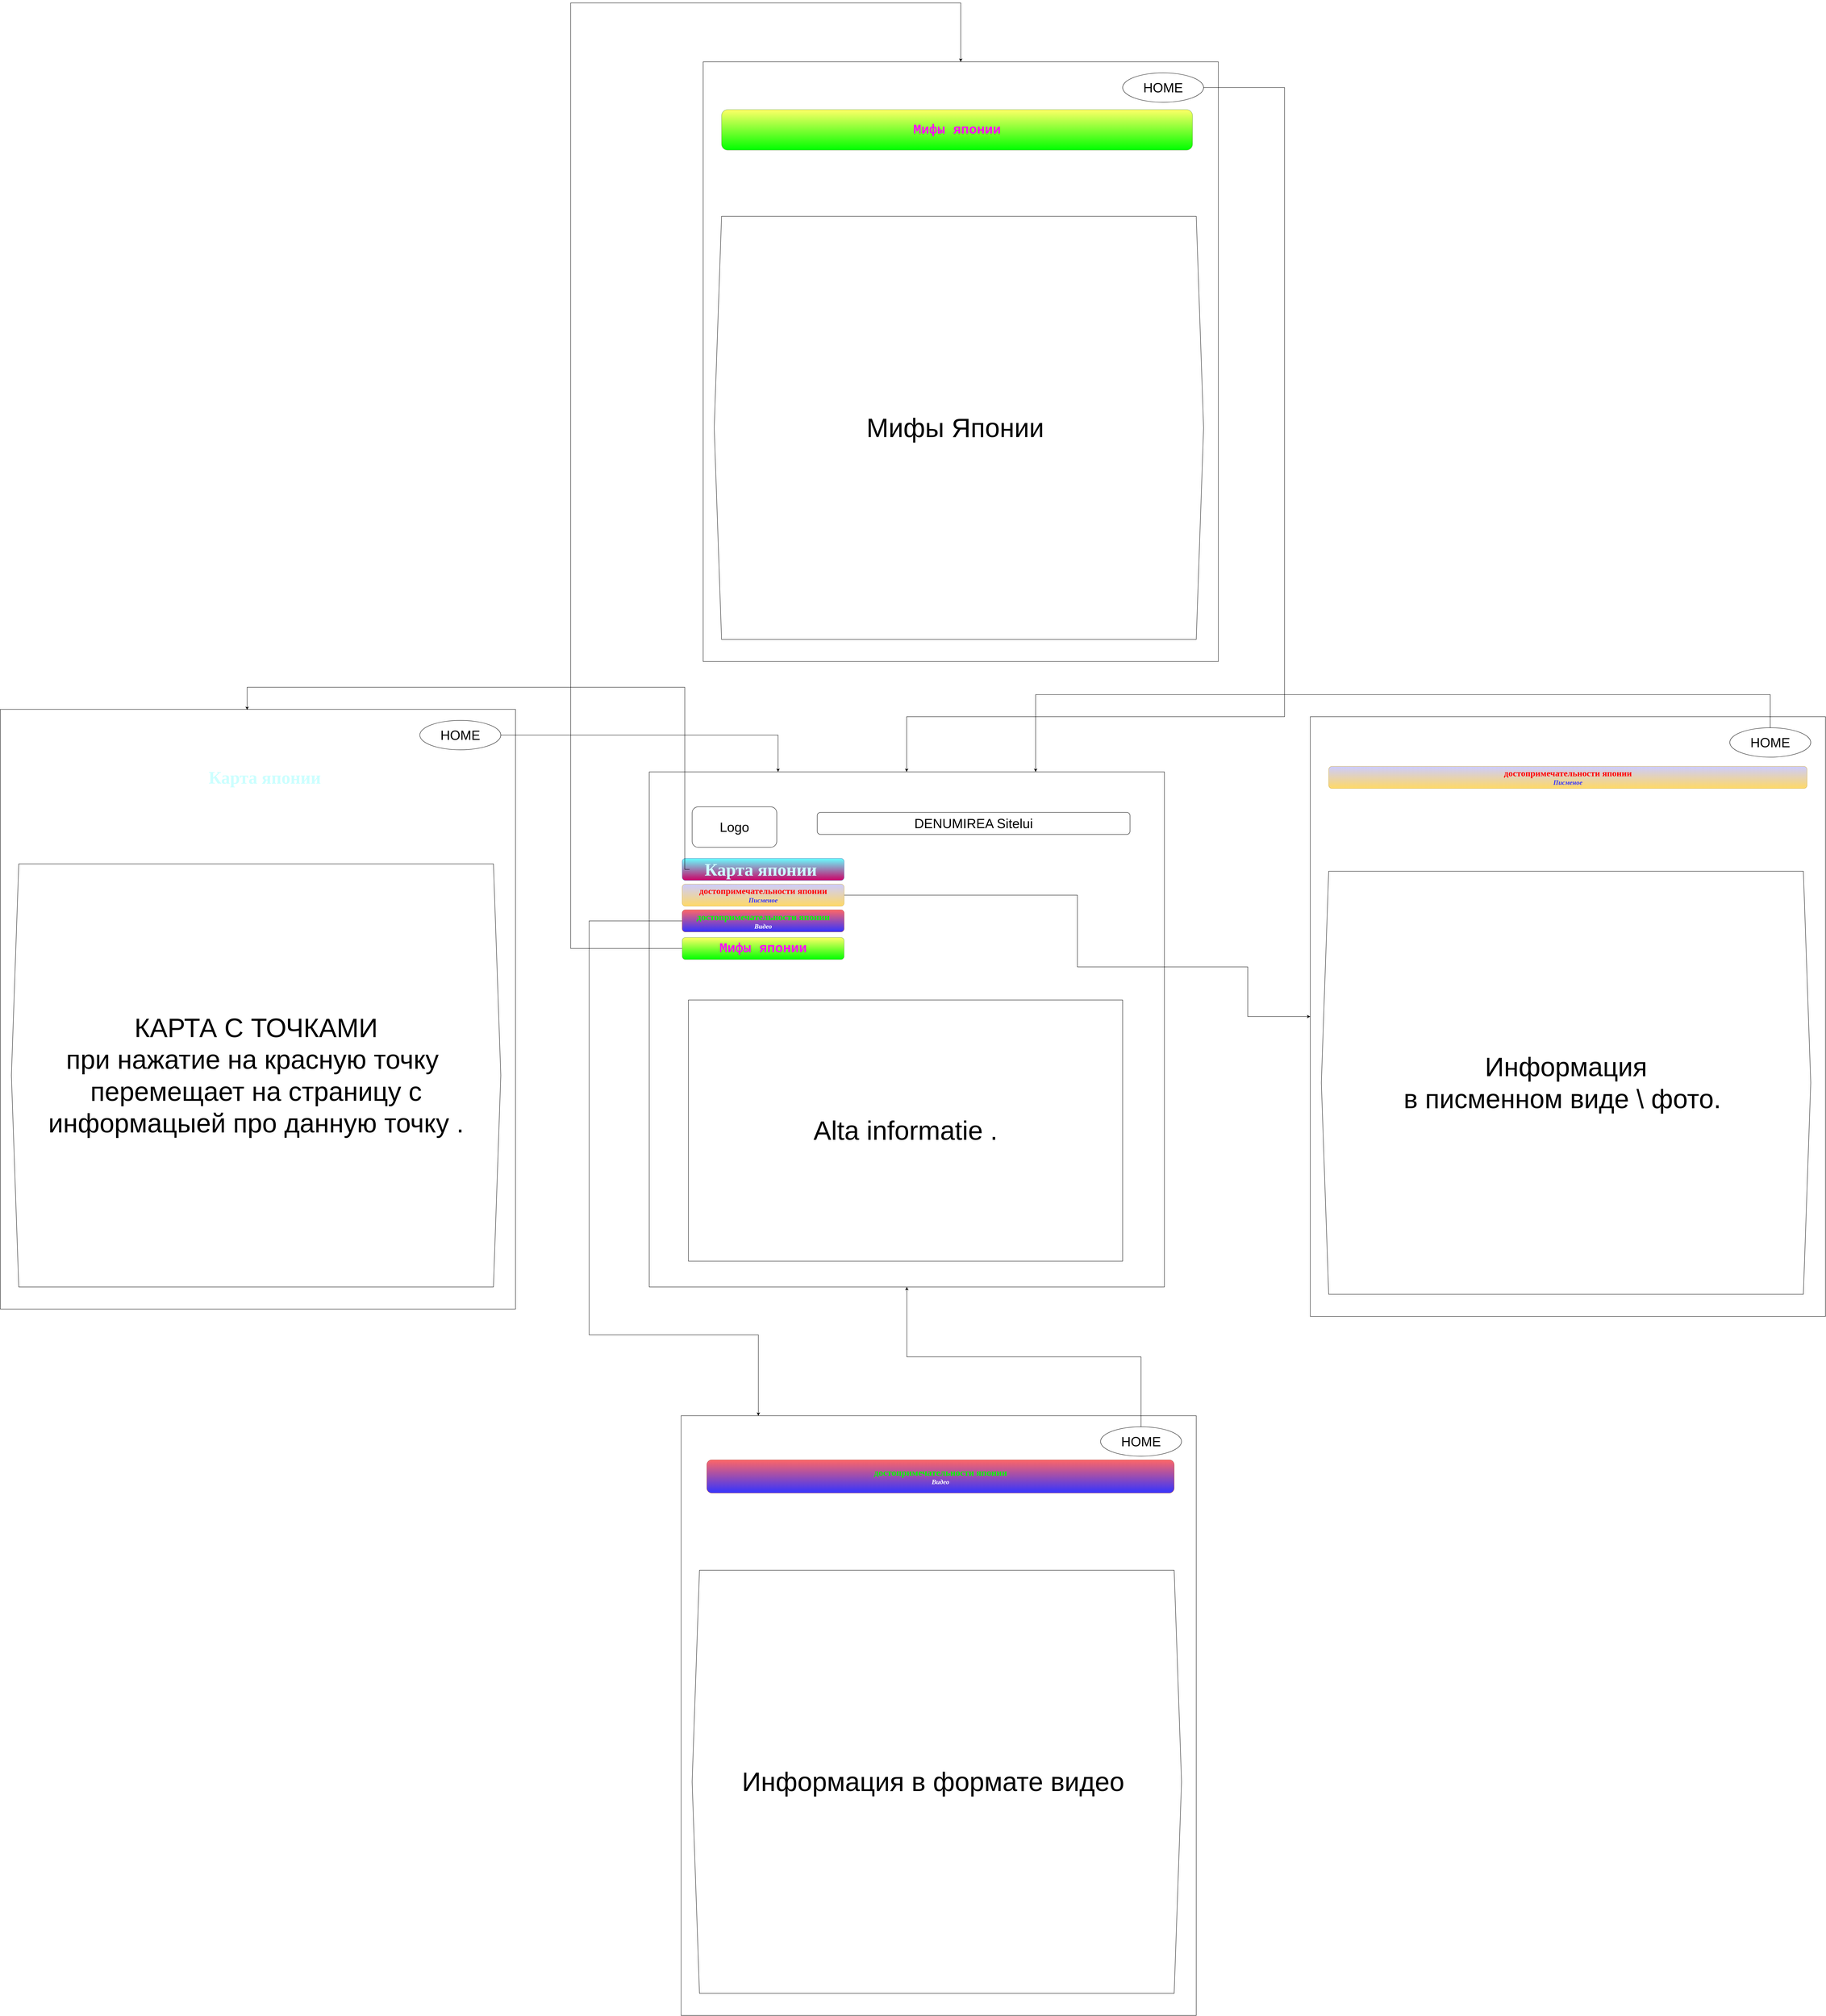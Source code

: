<mxfile version="13.7.5" type="google"><diagram id="OL8X1nYDvVbnHH5sWkyR" name="Page-1"><mxGraphModel dx="17310" dy="11486" grid="1" gridSize="10" guides="1" tooltips="1" connect="1" arrows="1" fold="1" page="1" pageScale="1" pageWidth="827" pageHeight="583" math="0" shadow="0"><root><mxCell id="0"/><mxCell id="1" parent="0"/><mxCell id="11Wl5jw9euh-ZXsRo3ES-25" value="" style="whiteSpace=wrap;html=1;aspect=fixed;fontFamily=Comic Sans MS;" parent="1" vertex="1"><mxGeometry x="-286.5" y="-270" width="1400" height="1400" as="geometry"/></mxCell><mxCell id="bb17SsOR4xtj4O9ezdji-38" style="edgeStyle=orthogonalEdgeStyle;rounded=0;orthogonalLoop=1;jettySize=auto;html=1;exitX=0;exitY=0.5;exitDx=0;exitDy=0;entryX=0.5;entryY=0;entryDx=0;entryDy=0;" parent="1" source="11Wl5jw9euh-ZXsRo3ES-6" target="bb17SsOR4xtj4O9ezdji-14" edge="1"><mxGeometry relative="1" as="geometry"><mxPoint x="-350" y="-2291.429" as="targetPoint"/><Array as="points"><mxPoint x="-500" y="210"/><mxPoint x="-500" y="-2360"/><mxPoint x="560" y="-2360"/></Array></mxGeometry></mxCell><mxCell id="11Wl5jw9euh-ZXsRo3ES-6" value="&lt;h1&gt;&lt;font face=&quot;Courier New&quot; color=&quot;#ff00ff&quot; style=&quot;font-size: 36px&quot;&gt;&lt;font style=&quot;vertical-align: inherit&quot;&gt;&lt;font style=&quot;vertical-align: inherit&quot;&gt;Мифы японии&lt;/font&gt;&lt;/font&gt;&lt;/font&gt;&lt;/h1&gt;" style="rounded=1;whiteSpace=wrap;html=1;strokeColor=#82b366;gradientColor=#00FF00;fillColor=#FFFF66;" parent="1" vertex="1"><mxGeometry x="-197" y="180" width="440" height="60" as="geometry"/></mxCell><mxCell id="bb17SsOR4xtj4O9ezdji-37" style="edgeStyle=orthogonalEdgeStyle;rounded=0;orthogonalLoop=1;jettySize=auto;html=1;exitX=0;exitY=0.5;exitDx=0;exitDy=0;" parent="1" source="11Wl5jw9euh-ZXsRo3ES-7" target="bb17SsOR4xtj4O9ezdji-18" edge="1"><mxGeometry relative="1" as="geometry"><mxPoint x="-400" y="1320" as="targetPoint"/><Array as="points"><mxPoint x="-450" y="135"/><mxPoint x="-450" y="1260"/><mxPoint x="10" y="1260"/></Array></mxGeometry></mxCell><mxCell id="11Wl5jw9euh-ZXsRo3ES-7" value="&lt;b&gt;&lt;font face=&quot;Lucida Console&quot; style=&quot;font-size: 25px&quot; color=&quot;#00ff00&quot;&gt;&lt;font style=&quot;vertical-align: inherit&quot;&gt;&lt;font style=&quot;vertical-align: inherit&quot;&gt;достопримечательности японии &lt;/font&gt;&lt;/font&gt;&lt;/font&gt;&lt;/b&gt;&lt;br&gt;&lt;i&gt;&lt;b&gt;&lt;font face=&quot;Times New Roman&quot; style=&quot;font-size: 18px&quot; color=&quot;#ffffff&quot;&gt;&lt;font style=&quot;vertical-align: inherit&quot;&gt;&lt;font style=&quot;vertical-align: inherit&quot;&gt;Видео&lt;/font&gt;&lt;/font&gt;&lt;/font&gt;&lt;/b&gt;&lt;/i&gt;" style="rounded=1;whiteSpace=wrap;html=1;strokeColor=#b85450;fillColor=#FF6666;gradientColor=#3333FF;" parent="1" vertex="1"><mxGeometry x="-197" y="105" width="440" height="60" as="geometry"/></mxCell><mxCell id="bb17SsOR4xtj4O9ezdji-36" style="edgeStyle=orthogonalEdgeStyle;rounded=0;orthogonalLoop=1;jettySize=auto;html=1;exitX=1;exitY=0.5;exitDx=0;exitDy=0;entryX=0;entryY=0.5;entryDx=0;entryDy=0;" parent="1" source="11Wl5jw9euh-ZXsRo3ES-8" target="bb17SsOR4xtj4O9ezdji-10" edge="1"><mxGeometry relative="1" as="geometry"><Array as="points"><mxPoint x="877" y="65"/><mxPoint x="877" y="260"/><mxPoint x="1340" y="260"/><mxPoint x="1340" y="395"/></Array></mxGeometry></mxCell><mxCell id="11Wl5jw9euh-ZXsRo3ES-8" value="&lt;h2&gt;&lt;font style=&quot;font-size: 24px&quot;&gt;&lt;font color=&quot;#ff0000&quot;&gt;&lt;font face=&quot;Lucida Console&quot;&gt;&lt;font style=&quot;vertical-align: inherit&quot;&gt;&lt;font style=&quot;vertical-align: inherit&quot;&gt;достопримечательности японии&lt;/font&gt;&lt;/font&gt;&lt;/font&gt;&lt;br&gt;&lt;/font&gt;&lt;/font&gt;&lt;i&gt;&lt;font style=&quot;font-size: 18px&quot; color=&quot;#3333ff&quot; face=&quot;Times New Roman&quot;&gt;&lt;font style=&quot;vertical-align: inherit&quot;&gt;&lt;font style=&quot;vertical-align: inherit&quot;&gt; Писменое&lt;/font&gt;&lt;/font&gt;&lt;/font&gt;&lt;/i&gt;&lt;/h2&gt;" style="rounded=1;whiteSpace=wrap;html=1;gradientColor=#ffd966;strokeColor=#d6b656;fillColor=#CCCCFF;" parent="1" vertex="1"><mxGeometry x="-197" y="35" width="440" height="60" as="geometry"/></mxCell><mxCell id="11Wl5jw9euh-ZXsRo3ES-9" value="" style="rounded=1;whiteSpace=wrap;html=1;strokeColor=#6c8ebf;fillColor=#66FFFF;gradientColor=#CC0066;" parent="1" vertex="1"><mxGeometry x="-197" y="-35" width="440" height="60" as="geometry"/></mxCell><mxCell id="11Wl5jw9euh-ZXsRo3ES-16" value="&lt;b&gt;&lt;font style=&quot;font-size: 48px&quot;&gt;Карта японии&lt;/font&gt;&lt;/b&gt;&amp;nbsp;" style="text;html=1;align=center;verticalAlign=middle;whiteSpace=wrap;rounded=0;fillColor=none;fontFamily=Comic Sans MS;fontColor=#CCFFFF;" parent="1" vertex="1"><mxGeometry x="-177" y="-25" width="390" height="40" as="geometry"/></mxCell><mxCell id="bb17SsOR4xtj4O9ezdji-1" value="&lt;span style=&quot;font-size: 72px&quot;&gt;Alta informatie .&lt;/span&gt;" style="rounded=0;whiteSpace=wrap;html=1;" parent="1" vertex="1"><mxGeometry x="-180" y="350" width="1180" height="710" as="geometry"/></mxCell><mxCell id="bb17SsOR4xtj4O9ezdji-2" value="&lt;font style=&quot;font-size: 36px&quot;&gt;Logo&lt;/font&gt;" style="rounded=1;whiteSpace=wrap;html=1;" parent="1" vertex="1"><mxGeometry x="-170" y="-175" width="230" height="110" as="geometry"/></mxCell><mxCell id="bb17SsOR4xtj4O9ezdji-5" value="&lt;font style=&quot;font-size: 36px&quot;&gt;DENUMIREA Sitelui&lt;/font&gt;" style="rounded=1;whiteSpace=wrap;html=1;" parent="1" vertex="1"><mxGeometry x="170" y="-160" width="850" height="60" as="geometry"/></mxCell><mxCell id="bb17SsOR4xtj4O9ezdji-6" value="" style="rounded=0;whiteSpace=wrap;html=1;" parent="1" vertex="1"><mxGeometry x="-2050" y="-440" width="1400" height="1630" as="geometry"/></mxCell><mxCell id="bb17SsOR4xtj4O9ezdji-32" style="edgeStyle=orthogonalEdgeStyle;rounded=0;orthogonalLoop=1;jettySize=auto;html=1;exitX=1;exitY=0.5;exitDx=0;exitDy=0;entryX=0.25;entryY=0;entryDx=0;entryDy=0;" parent="1" source="bb17SsOR4xtj4O9ezdji-8" target="11Wl5jw9euh-ZXsRo3ES-25" edge="1"><mxGeometry relative="1" as="geometry"/></mxCell><mxCell id="bb17SsOR4xtj4O9ezdji-8" value="&lt;font style=&quot;font-size: 36px&quot;&gt;HOME&lt;/font&gt;" style="ellipse;whiteSpace=wrap;html=1;" parent="1" vertex="1"><mxGeometry x="-910" y="-410" width="220" height="80" as="geometry"/></mxCell><mxCell id="bb17SsOR4xtj4O9ezdji-9" value="&lt;span style=&quot;font-size: 72px&quot;&gt;КАРТА С ТОЧКАМИ&lt;br&gt;при нажатие на красную точку&amp;nbsp;&lt;br&gt;перемещает на страницу с информацыей про данную точку .&lt;br&gt;&lt;/span&gt;" style="shape=hexagon;perimeter=hexagonPerimeter2;whiteSpace=wrap;html=1;fixedSize=1;" parent="1" vertex="1"><mxGeometry x="-2020" y="-20" width="1330" height="1150" as="geometry"/></mxCell><mxCell id="bb17SsOR4xtj4O9ezdji-10" value="" style="rounded=0;whiteSpace=wrap;html=1;" parent="1" vertex="1"><mxGeometry x="1510" y="-420" width="1400" height="1630" as="geometry"/></mxCell><mxCell id="bb17SsOR4xtj4O9ezdji-34" style="edgeStyle=orthogonalEdgeStyle;rounded=0;orthogonalLoop=1;jettySize=auto;html=1;exitX=0.5;exitY=0;exitDx=0;exitDy=0;entryX=0.75;entryY=0;entryDx=0;entryDy=0;" parent="1" source="bb17SsOR4xtj4O9ezdji-12" target="11Wl5jw9euh-ZXsRo3ES-25" edge="1"><mxGeometry relative="1" as="geometry"><Array as="points"><mxPoint x="2760" y="-480"/><mxPoint x="763" y="-480"/></Array></mxGeometry></mxCell><mxCell id="bb17SsOR4xtj4O9ezdji-12" value="&lt;font style=&quot;font-size: 36px&quot;&gt;HOME&lt;/font&gt;" style="ellipse;whiteSpace=wrap;html=1;" parent="1" vertex="1"><mxGeometry x="2650" y="-390" width="220" height="80" as="geometry"/></mxCell><mxCell id="bb17SsOR4xtj4O9ezdji-13" value="&lt;span style=&quot;font-size: 72px&quot;&gt;&lt;font style=&quot;vertical-align: inherit&quot;&gt;&lt;font style=&quot;vertical-align: inherit&quot;&gt;&lt;font style=&quot;vertical-align: inherit&quot;&gt;&lt;font style=&quot;vertical-align: inherit&quot;&gt;Информация&lt;br&gt;в писменном виде \ фото.&amp;nbsp;&lt;/font&gt;&lt;/font&gt;&lt;/font&gt;&lt;/font&gt;&lt;br&gt;&lt;/span&gt;" style="shape=hexagon;perimeter=hexagonPerimeter2;whiteSpace=wrap;html=1;fixedSize=1;" parent="1" vertex="1"><mxGeometry x="1540" width="1330" height="1150" as="geometry"/></mxCell><mxCell id="bb17SsOR4xtj4O9ezdji-14" value="" style="rounded=0;whiteSpace=wrap;html=1;" parent="1" vertex="1"><mxGeometry x="-140" y="-2200" width="1400" height="1630" as="geometry"/></mxCell><mxCell id="bb17SsOR4xtj4O9ezdji-33" style="edgeStyle=orthogonalEdgeStyle;rounded=0;orthogonalLoop=1;jettySize=auto;html=1;exitX=1;exitY=0.5;exitDx=0;exitDy=0;" parent="1" source="bb17SsOR4xtj4O9ezdji-16" target="11Wl5jw9euh-ZXsRo3ES-25" edge="1"><mxGeometry relative="1" as="geometry"><mxPoint x="1360" y="-410" as="targetPoint"/><Array as="points"><mxPoint x="1440" y="-2130"/><mxPoint x="1440" y="-420"/><mxPoint x="413" y="-420"/></Array></mxGeometry></mxCell><mxCell id="bb17SsOR4xtj4O9ezdji-16" value="&lt;font style=&quot;font-size: 36px&quot;&gt;HOME&lt;/font&gt;" style="ellipse;whiteSpace=wrap;html=1;" parent="1" vertex="1"><mxGeometry x="1000" y="-2170" width="220" height="80" as="geometry"/></mxCell><mxCell id="bb17SsOR4xtj4O9ezdji-17" value="&lt;span style=&quot;font-size: 72px&quot;&gt;Мифы Японии&amp;nbsp;&lt;br&gt;&lt;/span&gt;" style="shape=hexagon;perimeter=hexagonPerimeter2;whiteSpace=wrap;html=1;fixedSize=1;" parent="1" vertex="1"><mxGeometry x="-110" y="-1780" width="1330" height="1150" as="geometry"/></mxCell><mxCell id="bb17SsOR4xtj4O9ezdji-18" value="" style="rounded=0;whiteSpace=wrap;html=1;" parent="1" vertex="1"><mxGeometry x="-200" y="1480" width="1400" height="1630" as="geometry"/></mxCell><mxCell id="bb17SsOR4xtj4O9ezdji-35" style="edgeStyle=orthogonalEdgeStyle;rounded=0;orthogonalLoop=1;jettySize=auto;html=1;exitX=0.5;exitY=0;exitDx=0;exitDy=0;entryX=0.5;entryY=1;entryDx=0;entryDy=0;" parent="1" source="bb17SsOR4xtj4O9ezdji-20" target="11Wl5jw9euh-ZXsRo3ES-25" edge="1"><mxGeometry relative="1" as="geometry"/></mxCell><mxCell id="bb17SsOR4xtj4O9ezdji-20" value="&lt;font style=&quot;font-size: 36px&quot;&gt;HOME&lt;/font&gt;" style="ellipse;whiteSpace=wrap;html=1;" parent="1" vertex="1"><mxGeometry x="940" y="1510" width="220" height="80" as="geometry"/></mxCell><mxCell id="bb17SsOR4xtj4O9ezdji-21" value="&lt;span style=&quot;font-size: 72px&quot;&gt;&lt;font style=&quot;vertical-align: inherit&quot;&gt;&lt;font style=&quot;vertical-align: inherit&quot;&gt;Информация в формате видео&amp;nbsp;&lt;/font&gt;&lt;/font&gt;&lt;br&gt;&lt;/span&gt;" style="shape=hexagon;perimeter=hexagonPerimeter2;whiteSpace=wrap;html=1;fixedSize=1;" parent="1" vertex="1"><mxGeometry x="-170" y="1900" width="1330" height="1150" as="geometry"/></mxCell><mxCell id="bb17SsOR4xtj4O9ezdji-23" value="&lt;b&gt;&lt;font style=&quot;font-size: 48px&quot;&gt;Карта японии&lt;/font&gt;&lt;/b&gt;&amp;nbsp;" style="text;html=1;align=center;verticalAlign=middle;whiteSpace=wrap;rounded=0;fillColor=none;fontFamily=Comic Sans MS;fontColor=#CCFFFF;" parent="1" vertex="1"><mxGeometry x="-1900" y="-310" width="1140" height="110" as="geometry"/></mxCell><mxCell id="bb17SsOR4xtj4O9ezdji-24" value="&lt;h2&gt;&lt;font style=&quot;font-size: 24px&quot;&gt;&lt;font color=&quot;#ff0000&quot;&gt;&lt;font face=&quot;Lucida Console&quot;&gt;достопримечательности японии&lt;/font&gt;&lt;br&gt;&lt;/font&gt;&lt;/font&gt;&lt;i&gt;&lt;font style=&quot;font-size: 18px&quot; color=&quot;#3333ff&quot; face=&quot;Times New Roman&quot;&gt;Писменое&lt;/font&gt;&lt;/i&gt;&lt;/h2&gt;" style="rounded=1;whiteSpace=wrap;html=1;gradientColor=#ffd966;strokeColor=#d6b656;fillColor=#CCCCFF;" parent="1" vertex="1"><mxGeometry x="1560" y="-285" width="1300" height="60" as="geometry"/></mxCell><mxCell id="bb17SsOR4xtj4O9ezdji-27" value="&lt;b&gt;&lt;font face=&quot;Lucida Console&quot; style=&quot;font-size: 25px&quot; color=&quot;#00ff00&quot;&gt;достопримечательности японии&lt;/font&gt;&lt;/b&gt;&lt;br&gt;&lt;i&gt;&lt;b&gt;&lt;font face=&quot;Times New Roman&quot; style=&quot;font-size: 18px&quot; color=&quot;#ffffff&quot;&gt;Видео&lt;/font&gt;&lt;/b&gt;&lt;/i&gt;" style="rounded=1;whiteSpace=wrap;html=1;strokeColor=#b85450;fillColor=#FF6666;gradientColor=#3333FF;" parent="1" vertex="1"><mxGeometry x="-130" y="1600" width="1270" height="90" as="geometry"/></mxCell><mxCell id="bb17SsOR4xtj4O9ezdji-28" value="&lt;h1&gt;&lt;font face=&quot;Courier New&quot; color=&quot;#ff00ff&quot; style=&quot;font-size: 36px&quot;&gt;Мифы японии&lt;/font&gt;&lt;/h1&gt;" style="rounded=1;whiteSpace=wrap;html=1;strokeColor=#82b366;gradientColor=#00FF00;fillColor=#FFFF66;" parent="1" vertex="1"><mxGeometry x="-90" y="-2070" width="1280" height="110" as="geometry"/></mxCell><mxCell id="bb17SsOR4xtj4O9ezdji-31" style="edgeStyle=orthogonalEdgeStyle;rounded=0;orthogonalLoop=1;jettySize=auto;html=1;entryX=0.479;entryY=0.001;entryDx=0;entryDy=0;entryPerimeter=0;" parent="1" source="11Wl5jw9euh-ZXsRo3ES-16" target="bb17SsOR4xtj4O9ezdji-6" edge="1"><mxGeometry relative="1" as="geometry"><mxPoint x="-177" y="-5" as="sourcePoint"/><mxPoint x="-1380" y="-530" as="targetPoint"/><Array as="points"><mxPoint x="-190" y="-5"/><mxPoint x="-190" y="-500"/><mxPoint x="-1380" y="-500"/></Array></mxGeometry></mxCell></root></mxGraphModel></diagram></mxfile>